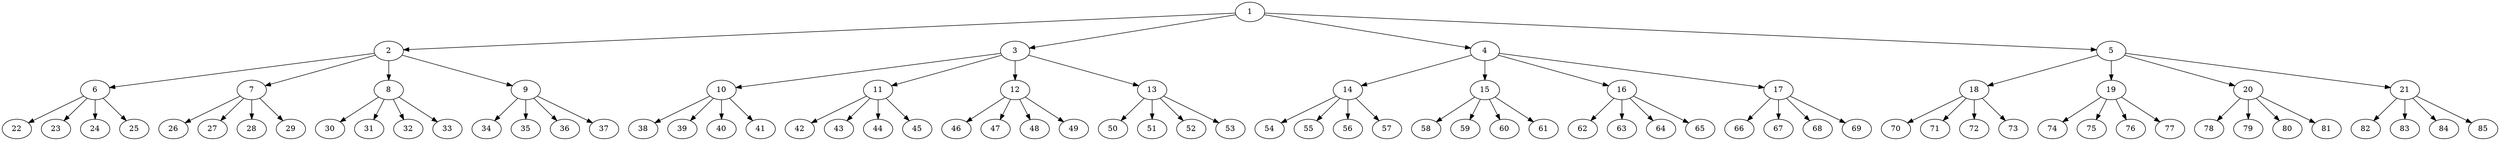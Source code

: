 digraph full {
	1 -> 2
	1 -> 3
	1 -> 4
	1 -> 5

	2 -> 6
	2 -> 7
	2 -> 8
	2 -> 9

	3 -> 10
	3 -> 11
	3 -> 12
	3 -> 13

	4 -> 14
	4 -> 15
	4 -> 16
	4 -> 17

	5 -> 18
	5 -> 19
	5 -> 20
	5 -> 21

	6 -> 22
	6 -> 23
	6 -> 24
	6 -> 25

	7 -> 26
	7 -> 27
	7 -> 28
	7 -> 29

	8 -> 30
	8 -> 31
	8 -> 32
	8 -> 33

	9 -> 34
	9 -> 35
	9 -> 36
	9 -> 37

	10 -> 38
	10 -> 39
	10 -> 40
	10 -> 41

	11 -> 42
	11 -> 43
	11 -> 44
	11 -> 45

	12 -> 46
	12 -> 47
	12 -> 48
	12 -> 49

	13 -> 50
	13 -> 51
	13 -> 52
	13 -> 53

	14 -> 54
	14 -> 55
	14 -> 56
	14 -> 57

	15 -> 58
	15 -> 59
	15 -> 60
	15 -> 61

	16 -> 62
	16 -> 63
	16 -> 64
	16 -> 65

	17 -> 66
	17 -> 67
	17 -> 68
	17 -> 69

	18 -> 70
	18 -> 71
	18 -> 72
	18 -> 73

	19 -> 74
	19 -> 75
	19 -> 76
	19 -> 77

	20 -> 78
	20 -> 79
	20 -> 80
	20 -> 81

	21 -> 82
	21 -> 83
	21 -> 84
	21 -> 85
}